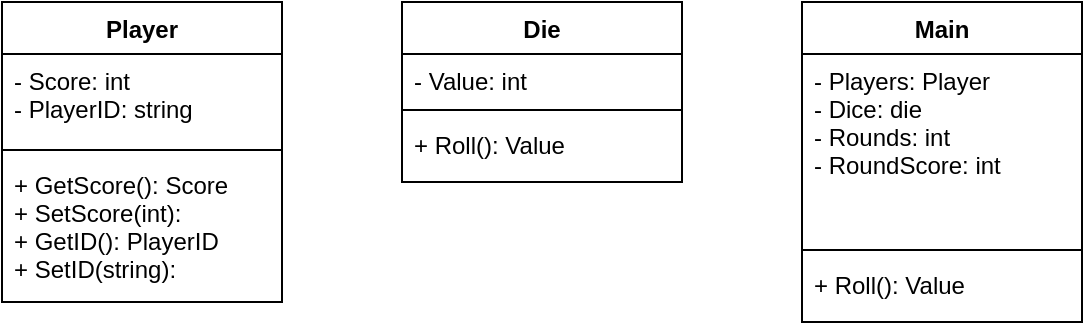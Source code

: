 <mxfile version="15.1.4" type="github">
  <diagram id="bdfmL1RfFqFF03tqhIrQ" name="Page-1">
    <mxGraphModel dx="716" dy="377" grid="1" gridSize="10" guides="1" tooltips="1" connect="1" arrows="1" fold="1" page="1" pageScale="1" pageWidth="850" pageHeight="1100" math="0" shadow="0">
      <root>
        <mxCell id="0" />
        <mxCell id="1" parent="0" />
        <mxCell id="JRXkXNT51RQTeY8iz1_f-3" value="Player" style="swimlane;fontStyle=1;align=center;verticalAlign=top;childLayout=stackLayout;horizontal=1;startSize=26;horizontalStack=0;resizeParent=1;resizeParentMax=0;resizeLast=0;collapsible=1;marginBottom=0;" vertex="1" parent="1">
          <mxGeometry x="40" y="40" width="140" height="150" as="geometry">
            <mxRectangle x="40" y="40" width="70" height="26" as="alternateBounds" />
          </mxGeometry>
        </mxCell>
        <mxCell id="JRXkXNT51RQTeY8iz1_f-4" value="- Score: int&#xa;- PlayerID: string" style="text;strokeColor=none;fillColor=none;align=left;verticalAlign=top;spacingLeft=4;spacingRight=4;overflow=hidden;rotatable=0;points=[[0,0.5],[1,0.5]];portConstraint=eastwest;" vertex="1" parent="JRXkXNT51RQTeY8iz1_f-3">
          <mxGeometry y="26" width="140" height="44" as="geometry" />
        </mxCell>
        <mxCell id="JRXkXNT51RQTeY8iz1_f-5" value="" style="line;strokeWidth=1;fillColor=none;align=left;verticalAlign=middle;spacingTop=-1;spacingLeft=3;spacingRight=3;rotatable=0;labelPosition=right;points=[];portConstraint=eastwest;" vertex="1" parent="JRXkXNT51RQTeY8iz1_f-3">
          <mxGeometry y="70" width="140" height="8" as="geometry" />
        </mxCell>
        <mxCell id="JRXkXNT51RQTeY8iz1_f-6" value="+ GetScore(): Score&#xa;+ SetScore(int): &#xa;+ GetID(): PlayerID&#xa;+ SetID(string): " style="text;strokeColor=none;fillColor=none;align=left;verticalAlign=top;spacingLeft=4;spacingRight=4;overflow=hidden;rotatable=0;points=[[0,0.5],[1,0.5]];portConstraint=eastwest;" vertex="1" parent="JRXkXNT51RQTeY8iz1_f-3">
          <mxGeometry y="78" width="140" height="72" as="geometry" />
        </mxCell>
        <mxCell id="JRXkXNT51RQTeY8iz1_f-7" value="Die" style="swimlane;fontStyle=1;align=center;verticalAlign=top;childLayout=stackLayout;horizontal=1;startSize=26;horizontalStack=0;resizeParent=1;resizeParentMax=0;resizeLast=0;collapsible=1;marginBottom=0;" vertex="1" parent="1">
          <mxGeometry x="240" y="40" width="140" height="90" as="geometry">
            <mxRectangle x="40" y="40" width="70" height="26" as="alternateBounds" />
          </mxGeometry>
        </mxCell>
        <mxCell id="JRXkXNT51RQTeY8iz1_f-8" value="- Value: int" style="text;strokeColor=none;fillColor=none;align=left;verticalAlign=top;spacingLeft=4;spacingRight=4;overflow=hidden;rotatable=0;points=[[0,0.5],[1,0.5]];portConstraint=eastwest;" vertex="1" parent="JRXkXNT51RQTeY8iz1_f-7">
          <mxGeometry y="26" width="140" height="24" as="geometry" />
        </mxCell>
        <mxCell id="JRXkXNT51RQTeY8iz1_f-9" value="" style="line;strokeWidth=1;fillColor=none;align=left;verticalAlign=middle;spacingTop=-1;spacingLeft=3;spacingRight=3;rotatable=0;labelPosition=right;points=[];portConstraint=eastwest;" vertex="1" parent="JRXkXNT51RQTeY8iz1_f-7">
          <mxGeometry y="50" width="140" height="8" as="geometry" />
        </mxCell>
        <mxCell id="JRXkXNT51RQTeY8iz1_f-10" value="+ Roll(): Value " style="text;strokeColor=none;fillColor=none;align=left;verticalAlign=top;spacingLeft=4;spacingRight=4;overflow=hidden;rotatable=0;points=[[0,0.5],[1,0.5]];portConstraint=eastwest;" vertex="1" parent="JRXkXNT51RQTeY8iz1_f-7">
          <mxGeometry y="58" width="140" height="32" as="geometry" />
        </mxCell>
        <mxCell id="JRXkXNT51RQTeY8iz1_f-11" value="Main" style="swimlane;fontStyle=1;align=center;verticalAlign=top;childLayout=stackLayout;horizontal=1;startSize=26;horizontalStack=0;resizeParent=1;resizeParentMax=0;resizeLast=0;collapsible=1;marginBottom=0;" vertex="1" parent="1">
          <mxGeometry x="440" y="40" width="140" height="160" as="geometry">
            <mxRectangle x="40" y="40" width="70" height="26" as="alternateBounds" />
          </mxGeometry>
        </mxCell>
        <mxCell id="JRXkXNT51RQTeY8iz1_f-12" value="- Players: Player&#xa;- Dice: die&#xa;- Rounds: int&#xa;- RoundScore: int&#xa;" style="text;strokeColor=none;fillColor=none;align=left;verticalAlign=top;spacingLeft=4;spacingRight=4;overflow=hidden;rotatable=0;points=[[0,0.5],[1,0.5]];portConstraint=eastwest;" vertex="1" parent="JRXkXNT51RQTeY8iz1_f-11">
          <mxGeometry y="26" width="140" height="94" as="geometry" />
        </mxCell>
        <mxCell id="JRXkXNT51RQTeY8iz1_f-13" value="" style="line;strokeWidth=1;fillColor=none;align=left;verticalAlign=middle;spacingTop=-1;spacingLeft=3;spacingRight=3;rotatable=0;labelPosition=right;points=[];portConstraint=eastwest;" vertex="1" parent="JRXkXNT51RQTeY8iz1_f-11">
          <mxGeometry y="120" width="140" height="8" as="geometry" />
        </mxCell>
        <mxCell id="JRXkXNT51RQTeY8iz1_f-14" value="+ Roll(): Value " style="text;strokeColor=none;fillColor=none;align=left;verticalAlign=top;spacingLeft=4;spacingRight=4;overflow=hidden;rotatable=0;points=[[0,0.5],[1,0.5]];portConstraint=eastwest;" vertex="1" parent="JRXkXNT51RQTeY8iz1_f-11">
          <mxGeometry y="128" width="140" height="32" as="geometry" />
        </mxCell>
      </root>
    </mxGraphModel>
  </diagram>
</mxfile>

